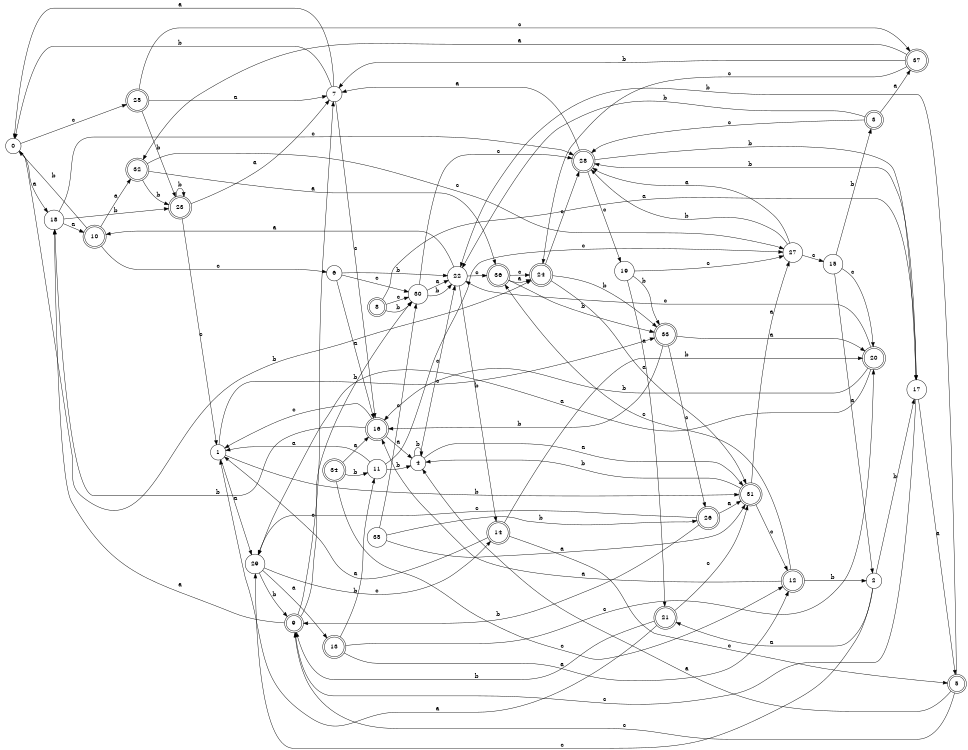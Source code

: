 digraph n31_10 {
__start0 [label="" shape="none"];

rankdir=LR;
size="8,5";

s0 [style="filled", color="black", fillcolor="white" shape="circle", label="0"];
s1 [style="filled", color="black", fillcolor="white" shape="circle", label="1"];
s2 [style="filled", color="black", fillcolor="white" shape="circle", label="2"];
s3 [style="rounded,filled", color="black", fillcolor="white" shape="doublecircle", label="3"];
s4 [style="filled", color="black", fillcolor="white" shape="circle", label="4"];
s5 [style="rounded,filled", color="black", fillcolor="white" shape="doublecircle", label="5"];
s6 [style="filled", color="black", fillcolor="white" shape="circle", label="6"];
s7 [style="filled", color="black", fillcolor="white" shape="circle", label="7"];
s8 [style="rounded,filled", color="black", fillcolor="white" shape="doublecircle", label="8"];
s9 [style="rounded,filled", color="black", fillcolor="white" shape="doublecircle", label="9"];
s10 [style="rounded,filled", color="black", fillcolor="white" shape="doublecircle", label="10"];
s11 [style="filled", color="black", fillcolor="white" shape="circle", label="11"];
s12 [style="rounded,filled", color="black", fillcolor="white" shape="doublecircle", label="12"];
s13 [style="rounded,filled", color="black", fillcolor="white" shape="doublecircle", label="13"];
s14 [style="rounded,filled", color="black", fillcolor="white" shape="doublecircle", label="14"];
s15 [style="filled", color="black", fillcolor="white" shape="circle", label="15"];
s16 [style="rounded,filled", color="black", fillcolor="white" shape="doublecircle", label="16"];
s17 [style="filled", color="black", fillcolor="white" shape="circle", label="17"];
s18 [style="filled", color="black", fillcolor="white" shape="circle", label="18"];
s19 [style="filled", color="black", fillcolor="white" shape="circle", label="19"];
s20 [style="rounded,filled", color="black", fillcolor="white" shape="doublecircle", label="20"];
s21 [style="rounded,filled", color="black", fillcolor="white" shape="doublecircle", label="21"];
s22 [style="filled", color="black", fillcolor="white" shape="circle", label="22"];
s23 [style="rounded,filled", color="black", fillcolor="white" shape="doublecircle", label="23"];
s24 [style="rounded,filled", color="black", fillcolor="white" shape="doublecircle", label="24"];
s25 [style="rounded,filled", color="black", fillcolor="white" shape="doublecircle", label="25"];
s26 [style="rounded,filled", color="black", fillcolor="white" shape="doublecircle", label="26"];
s27 [style="filled", color="black", fillcolor="white" shape="circle", label="27"];
s28 [style="rounded,filled", color="black", fillcolor="white" shape="doublecircle", label="28"];
s29 [style="filled", color="black", fillcolor="white" shape="circle", label="29"];
s30 [style="filled", color="black", fillcolor="white" shape="circle", label="30"];
s31 [style="rounded,filled", color="black", fillcolor="white" shape="doublecircle", label="31"];
s32 [style="rounded,filled", color="black", fillcolor="white" shape="doublecircle", label="32"];
s33 [style="rounded,filled", color="black", fillcolor="white" shape="doublecircle", label="33"];
s34 [style="rounded,filled", color="black", fillcolor="white" shape="doublecircle", label="34"];
s35 [style="filled", color="black", fillcolor="white" shape="circle", label="35"];
s36 [style="rounded,filled", color="black", fillcolor="white" shape="doublecircle", label="36"];
s37 [style="rounded,filled", color="black", fillcolor="white" shape="doublecircle", label="37"];
s0 -> s18 [label="a"];
s0 -> s24 [label="b"];
s0 -> s25 [label="c"];
s1 -> s29 [label="a"];
s1 -> s31 [label="b"];
s1 -> s33 [label="c"];
s2 -> s21 [label="a"];
s2 -> s17 [label="b"];
s2 -> s29 [label="c"];
s3 -> s37 [label="a"];
s3 -> s22 [label="b"];
s3 -> s28 [label="c"];
s4 -> s31 [label="a"];
s4 -> s4 [label="b"];
s4 -> s22 [label="c"];
s5 -> s4 [label="a"];
s5 -> s22 [label="b"];
s5 -> s9 [label="c"];
s6 -> s16 [label="a"];
s6 -> s22 [label="b"];
s6 -> s30 [label="c"];
s7 -> s0 [label="a"];
s7 -> s0 [label="b"];
s7 -> s16 [label="c"];
s8 -> s17 [label="a"];
s8 -> s30 [label="b"];
s8 -> s30 [label="c"];
s9 -> s18 [label="a"];
s9 -> s30 [label="b"];
s9 -> s7 [label="c"];
s10 -> s32 [label="a"];
s10 -> s0 [label="b"];
s10 -> s6 [label="c"];
s11 -> s1 [label="a"];
s11 -> s4 [label="b"];
s11 -> s27 [label="c"];
s12 -> s16 [label="a"];
s12 -> s2 [label="b"];
s12 -> s36 [label="c"];
s13 -> s12 [label="a"];
s13 -> s11 [label="b"];
s13 -> s20 [label="c"];
s14 -> s1 [label="a"];
s14 -> s20 [label="b"];
s14 -> s5 [label="c"];
s15 -> s2 [label="a"];
s15 -> s3 [label="b"];
s15 -> s20 [label="c"];
s16 -> s4 [label="a"];
s16 -> s18 [label="b"];
s16 -> s1 [label="c"];
s17 -> s5 [label="a"];
s17 -> s28 [label="b"];
s17 -> s9 [label="c"];
s18 -> s10 [label="a"];
s18 -> s23 [label="b"];
s18 -> s28 [label="c"];
s19 -> s21 [label="a"];
s19 -> s33 [label="b"];
s19 -> s27 [label="c"];
s20 -> s29 [label="a"];
s20 -> s16 [label="b"];
s20 -> s22 [label="c"];
s21 -> s1 [label="a"];
s21 -> s9 [label="b"];
s21 -> s31 [label="c"];
s22 -> s10 [label="a"];
s22 -> s14 [label="b"];
s22 -> s36 [label="c"];
s23 -> s7 [label="a"];
s23 -> s23 [label="b"];
s23 -> s1 [label="c"];
s24 -> s31 [label="a"];
s24 -> s33 [label="b"];
s24 -> s28 [label="c"];
s25 -> s7 [label="a"];
s25 -> s23 [label="b"];
s25 -> s37 [label="c"];
s26 -> s31 [label="a"];
s26 -> s9 [label="b"];
s26 -> s29 [label="c"];
s27 -> s28 [label="a"];
s27 -> s28 [label="b"];
s27 -> s15 [label="c"];
s28 -> s7 [label="a"];
s28 -> s17 [label="b"];
s28 -> s19 [label="c"];
s29 -> s13 [label="a"];
s29 -> s9 [label="b"];
s29 -> s14 [label="c"];
s30 -> s22 [label="a"];
s30 -> s22 [label="b"];
s30 -> s28 [label="c"];
s31 -> s27 [label="a"];
s31 -> s4 [label="b"];
s31 -> s12 [label="c"];
s32 -> s36 [label="a"];
s32 -> s23 [label="b"];
s32 -> s27 [label="c"];
s33 -> s20 [label="a"];
s33 -> s16 [label="b"];
s33 -> s26 [label="c"];
s34 -> s16 [label="a"];
s34 -> s11 [label="b"];
s34 -> s12 [label="c"];
s35 -> s31 [label="a"];
s35 -> s26 [label="b"];
s35 -> s30 [label="c"];
s36 -> s24 [label="a"];
s36 -> s33 [label="b"];
s36 -> s24 [label="c"];
s37 -> s32 [label="a"];
s37 -> s7 [label="b"];
s37 -> s24 [label="c"];

}
